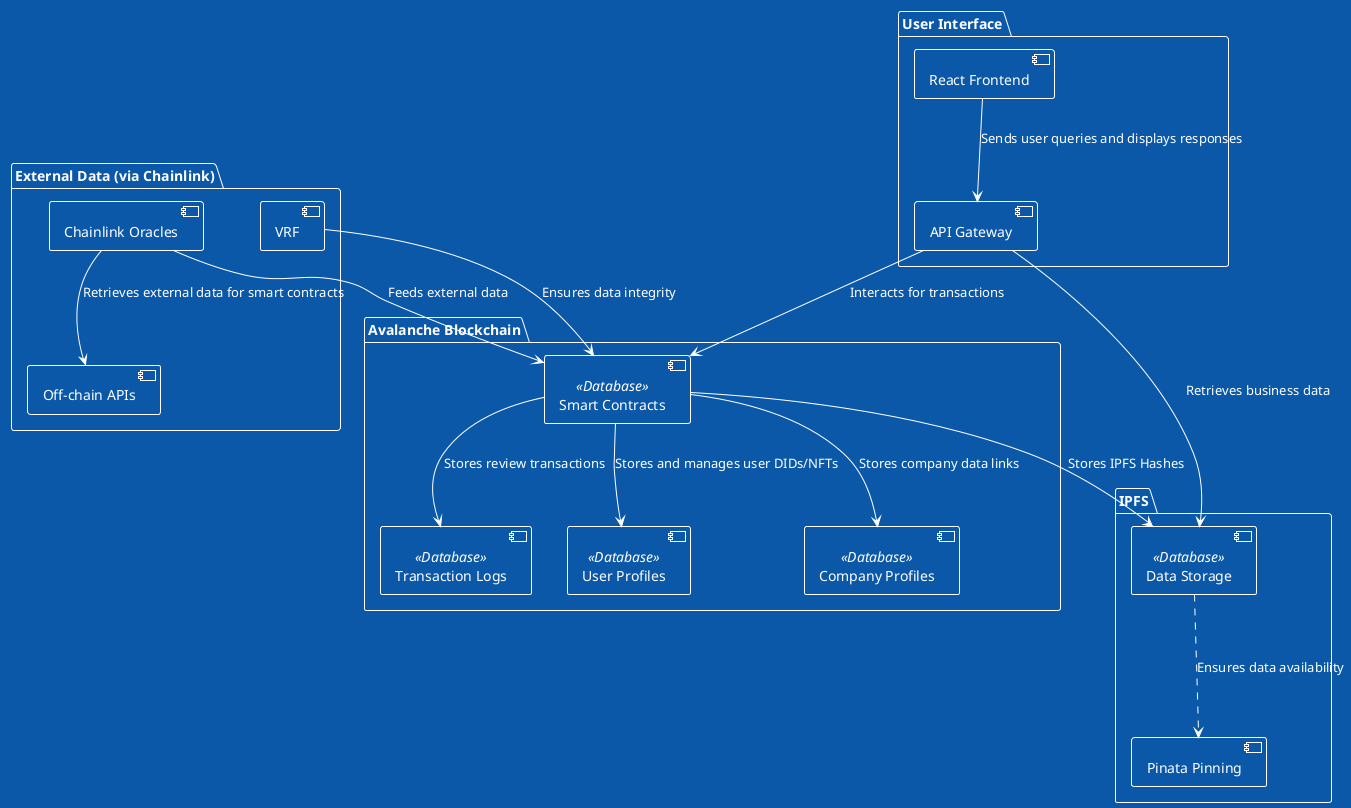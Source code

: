 @startuml I On You Reviews
!theme amiga

package "Avalanche Blockchain" {
    [Smart Contracts] <<Database>>
    [Transaction Logs] <<Database>>
    [User Profiles] <<Database>>
    [Company Profiles] <<Database>>
}

package "External Data (via Chainlink)" {
    [Chainlink Oracles]
    [VRF]
    [Off-chain APIs]
}

package "IPFS" {
    [Data Storage] <<Database>>
    [Pinata Pinning]
}

package "User Interface" {
    [React Frontend]
    [API Gateway]
}

[Smart Contracts] --> [Transaction Logs] : Stores review transactions 
[Smart Contracts] --> [User Profiles] : Stores and manages user DIDs/NFTs
[Smart Contracts] --> [Company Profiles] : Stores company data links
[Smart Contracts] --> [Data Storage] : Stores IPFS Hashes

[API Gateway] --> [Smart Contracts] : Interacts for transactions
[API Gateway] --> [Data Storage] : Retrieves business data
[Chainlink Oracles] --> [Smart Contracts] : Feeds external data
[VRF] --> [Smart Contracts] : Ensures data integrity
[Chainlink Oracles] --> [Off-chain APIs] : Retrieves external data for smart contracts

[React Frontend] --> [API Gateway] : Sends user queries and displays responses
[Data Storage] -.-> [Pinata Pinning] : Ensures data availability

@enduml